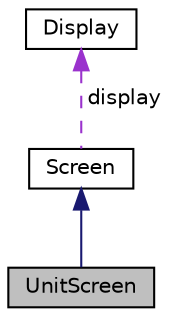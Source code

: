 digraph "UnitScreen"
{
  edge [fontname="Helvetica",fontsize="10",labelfontname="Helvetica",labelfontsize="10"];
  node [fontname="Helvetica",fontsize="10",shape=record];
  Node2 [label="UnitScreen",height=0.2,width=0.4,color="black", fillcolor="grey75", style="filled", fontcolor="black"];
  Node3 -> Node2 [dir="back",color="midnightblue",fontsize="10",style="solid",fontname="Helvetica"];
  Node3 [label="Screen",height=0.2,width=0.4,color="black", fillcolor="white", style="filled",URL="$classScreen.html",tooltip="Class representing one screen. "];
  Node4 -> Node3 [dir="back",color="darkorchid3",fontsize="10",style="dashed",label=" display" ,fontname="Helvetica"];
  Node4 [label="Display",height=0.2,width=0.4,color="black", fillcolor="white", style="filled",URL="$classDisplay.html",tooltip="A class that handles the (one-way) interaction with the device display and provides methods for rende..."];
}
